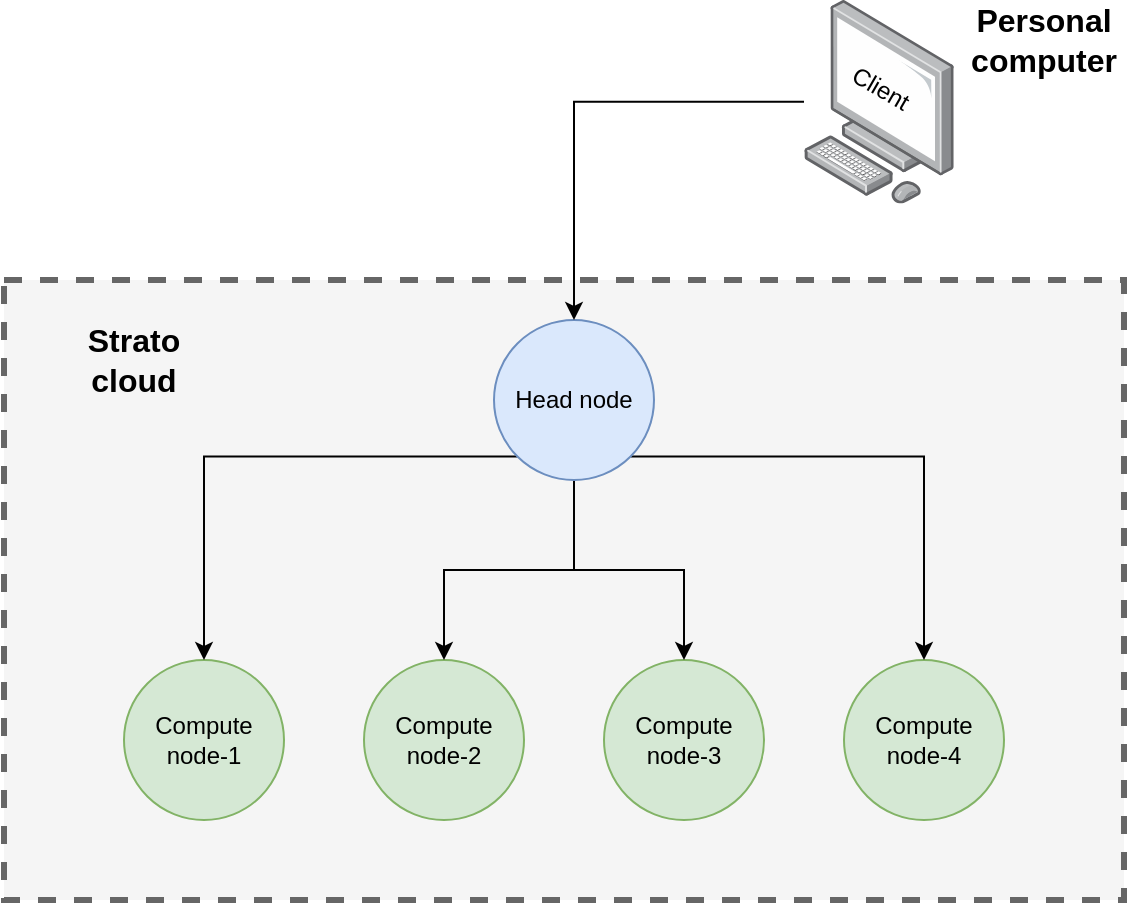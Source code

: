 <mxfile version="14.6.13" type="device"><diagram id="wS2k_X-qJwueDxupZ84k" name="Page-1"><mxGraphModel dx="1422" dy="763" grid="1" gridSize="10" guides="1" tooltips="1" connect="1" arrows="1" fold="1" page="1" pageScale="1" pageWidth="850" pageHeight="1100" math="0" shadow="0"><root><mxCell id="0"/><mxCell id="1" parent="0"/><mxCell id="YWbb1sRFDH7JTQlgZtjj-1" value="" style="rounded=0;whiteSpace=wrap;html=1;dashed=1;strokeWidth=3;fillColor=#f5f5f5;strokeColor=#666666;fontColor=#333333;" vertex="1" parent="1"><mxGeometry x="100" y="170" width="560" height="310" as="geometry"/></mxCell><mxCell id="YWbb1sRFDH7JTQlgZtjj-2" value="Compute node-1" style="ellipse;whiteSpace=wrap;html=1;aspect=fixed;fillColor=#d5e8d4;strokeColor=#82b366;" vertex="1" parent="1"><mxGeometry x="160" y="360" width="80" height="80" as="geometry"/></mxCell><mxCell id="YWbb1sRFDH7JTQlgZtjj-3" value="Compute node-2" style="ellipse;whiteSpace=wrap;html=1;aspect=fixed;fillColor=#d5e8d4;strokeColor=#82b366;" vertex="1" parent="1"><mxGeometry x="280" y="360" width="80" height="80" as="geometry"/></mxCell><mxCell id="YWbb1sRFDH7JTQlgZtjj-4" value="Compute node-3" style="ellipse;whiteSpace=wrap;html=1;aspect=fixed;fillColor=#d5e8d4;strokeColor=#82b366;" vertex="1" parent="1"><mxGeometry x="400" y="360" width="80" height="80" as="geometry"/></mxCell><mxCell id="YWbb1sRFDH7JTQlgZtjj-5" value="Compute node-4" style="ellipse;whiteSpace=wrap;html=1;aspect=fixed;fillColor=#d5e8d4;strokeColor=#82b366;" vertex="1" parent="1"><mxGeometry x="520" y="360" width="80" height="80" as="geometry"/></mxCell><mxCell id="YWbb1sRFDH7JTQlgZtjj-6" style="edgeStyle=orthogonalEdgeStyle;rounded=0;orthogonalLoop=1;jettySize=auto;html=1;exitX=0;exitY=1;exitDx=0;exitDy=0;" edge="1" parent="1" source="YWbb1sRFDH7JTQlgZtjj-10" target="YWbb1sRFDH7JTQlgZtjj-2"><mxGeometry relative="1" as="geometry"/></mxCell><mxCell id="YWbb1sRFDH7JTQlgZtjj-7" style="edgeStyle=orthogonalEdgeStyle;rounded=0;orthogonalLoop=1;jettySize=auto;html=1;exitX=0.5;exitY=1;exitDx=0;exitDy=0;entryX=0.5;entryY=0;entryDx=0;entryDy=0;" edge="1" parent="1" source="YWbb1sRFDH7JTQlgZtjj-10" target="YWbb1sRFDH7JTQlgZtjj-3"><mxGeometry relative="1" as="geometry"/></mxCell><mxCell id="YWbb1sRFDH7JTQlgZtjj-8" style="edgeStyle=orthogonalEdgeStyle;rounded=0;orthogonalLoop=1;jettySize=auto;html=1;exitX=0.5;exitY=1;exitDx=0;exitDy=0;" edge="1" parent="1" source="YWbb1sRFDH7JTQlgZtjj-10" target="YWbb1sRFDH7JTQlgZtjj-4"><mxGeometry relative="1" as="geometry"/></mxCell><mxCell id="YWbb1sRFDH7JTQlgZtjj-9" style="edgeStyle=orthogonalEdgeStyle;rounded=0;orthogonalLoop=1;jettySize=auto;html=1;exitX=1;exitY=1;exitDx=0;exitDy=0;entryX=0.5;entryY=0;entryDx=0;entryDy=0;" edge="1" parent="1" source="YWbb1sRFDH7JTQlgZtjj-10" target="YWbb1sRFDH7JTQlgZtjj-5"><mxGeometry relative="1" as="geometry"/></mxCell><mxCell id="YWbb1sRFDH7JTQlgZtjj-10" value="Head node" style="ellipse;whiteSpace=wrap;html=1;aspect=fixed;fillColor=#dae8fc;strokeColor=#6c8ebf;" vertex="1" parent="1"><mxGeometry x="345" y="190" width="80" height="80" as="geometry"/></mxCell><mxCell id="YWbb1sRFDH7JTQlgZtjj-11" style="edgeStyle=orthogonalEdgeStyle;rounded=0;orthogonalLoop=1;jettySize=auto;html=1;entryX=0.5;entryY=0;entryDx=0;entryDy=0;" edge="1" parent="1" source="YWbb1sRFDH7JTQlgZtjj-13" target="YWbb1sRFDH7JTQlgZtjj-10"><mxGeometry relative="1" as="geometry"/></mxCell><mxCell id="YWbb1sRFDH7JTQlgZtjj-12" value="" style="group" vertex="1" connectable="0" parent="1"><mxGeometry x="500" y="30" width="75.11" height="101.8" as="geometry"/></mxCell><mxCell id="YWbb1sRFDH7JTQlgZtjj-13" value="" style="points=[];aspect=fixed;html=1;align=center;shadow=0;dashed=0;image;image=img/lib/allied_telesis/computer_and_terminals/Personal_Computer.svg;" vertex="1" parent="YWbb1sRFDH7JTQlgZtjj-12"><mxGeometry width="75.11" height="101.8" as="geometry"/></mxCell><mxCell id="YWbb1sRFDH7JTQlgZtjj-14" value="Client" style="text;html=1;align=center;verticalAlign=middle;resizable=0;points=[];autosize=1;strokeColor=none;rotation=30;" vertex="1" parent="YWbb1sRFDH7JTQlgZtjj-12"><mxGeometry x="12.55" y="34" width="50" height="20" as="geometry"/></mxCell><mxCell id="YWbb1sRFDH7JTQlgZtjj-15" value="&lt;b&gt;&lt;font style=&quot;font-size: 16px&quot;&gt;Strato cloud&lt;/font&gt;&lt;/b&gt;" style="text;html=1;strokeColor=none;fillColor=none;align=center;verticalAlign=middle;whiteSpace=wrap;rounded=0;dashed=1;" vertex="1" parent="1"><mxGeometry x="120" y="190" width="90" height="40" as="geometry"/></mxCell><mxCell id="YWbb1sRFDH7JTQlgZtjj-16" value="&lt;b&gt;&lt;font style=&quot;font-size: 16px&quot;&gt;Personal computer&lt;/font&gt;&lt;/b&gt;" style="text;html=1;strokeColor=none;fillColor=none;align=center;verticalAlign=middle;whiteSpace=wrap;rounded=0;dashed=1;" vertex="1" parent="1"><mxGeometry x="575.11" y="30" width="90" height="40" as="geometry"/></mxCell></root></mxGraphModel></diagram></mxfile>